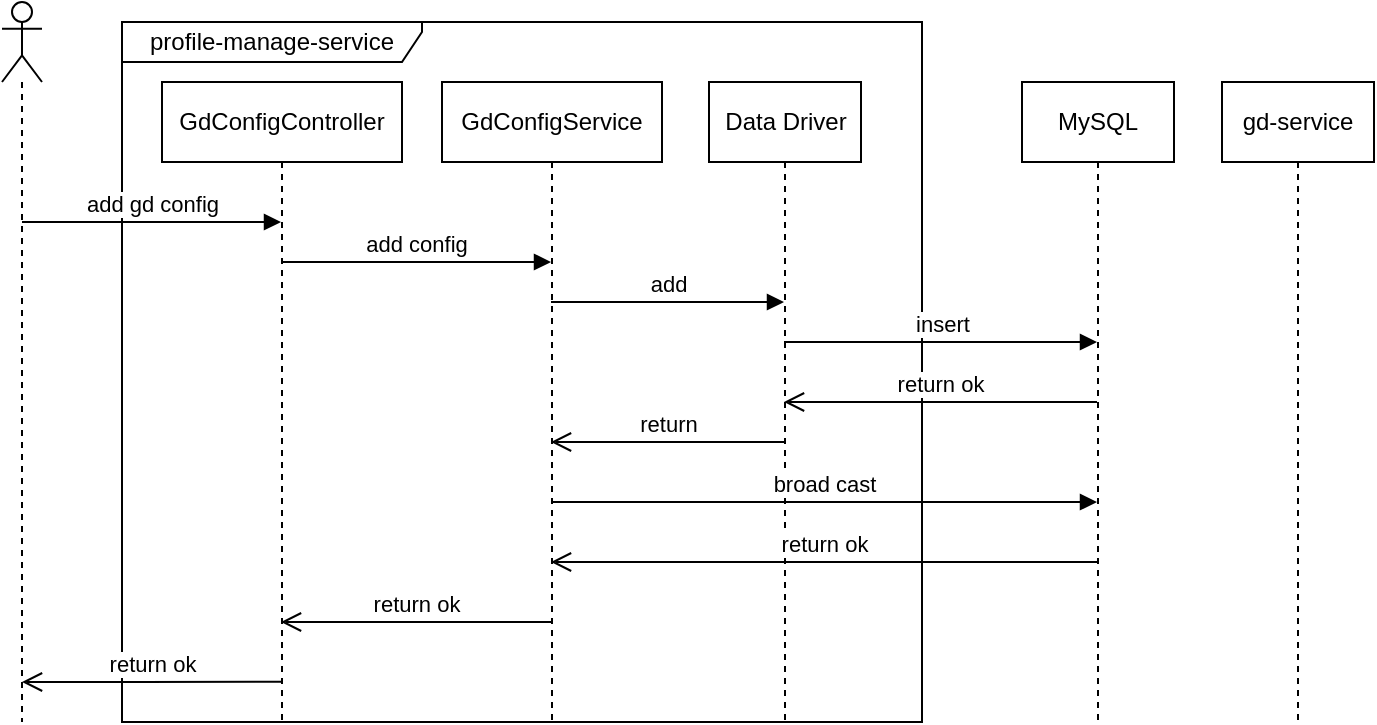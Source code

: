 <mxfile version="13.7.6" type="github">
  <diagram id="lnrqaQ34fG8TvafngoyJ" name="Page-1">
    <mxGraphModel dx="1426" dy="825" grid="1" gridSize="10" guides="1" tooltips="1" connect="1" arrows="1" fold="1" page="1" pageScale="1" pageWidth="827" pageHeight="1169" math="0" shadow="0">
      <root>
        <mxCell id="0" />
        <mxCell id="1" parent="0" />
        <mxCell id="NIoaJKaVrZVFkmfnVety-15" value="profile-manage-service" style="shape=umlFrame;whiteSpace=wrap;html=1;width=150;height=20;" vertex="1" parent="1">
          <mxGeometry x="120" y="250" width="400" height="350" as="geometry" />
        </mxCell>
        <mxCell id="NIoaJKaVrZVFkmfnVety-16" value="" style="shape=umlLifeline;participant=umlActor;perimeter=lifelinePerimeter;whiteSpace=wrap;html=1;container=1;collapsible=0;recursiveResize=0;verticalAlign=top;spacingTop=36;outlineConnect=0;" vertex="1" parent="1">
          <mxGeometry x="60" y="240" width="20" height="360" as="geometry" />
        </mxCell>
        <mxCell id="NIoaJKaVrZVFkmfnVety-17" value="GdConfigController" style="shape=umlLifeline;perimeter=lifelinePerimeter;whiteSpace=wrap;html=1;container=1;collapsible=0;recursiveResize=0;outlineConnect=0;" vertex="1" parent="1">
          <mxGeometry x="140" y="280" width="120" height="320" as="geometry" />
        </mxCell>
        <mxCell id="NIoaJKaVrZVFkmfnVety-21" value="add gd config" style="html=1;verticalAlign=bottom;endArrow=block;" edge="1" parent="1" source="NIoaJKaVrZVFkmfnVety-16">
          <mxGeometry width="80" relative="1" as="geometry">
            <mxPoint x="49.5" y="350" as="sourcePoint" />
            <mxPoint x="199.5" y="350" as="targetPoint" />
            <Array as="points">
              <mxPoint x="80" y="350" />
            </Array>
          </mxGeometry>
        </mxCell>
        <mxCell id="NIoaJKaVrZVFkmfnVety-24" value="GdConfigService" style="shape=umlLifeline;perimeter=lifelinePerimeter;whiteSpace=wrap;html=1;container=1;collapsible=0;recursiveResize=0;outlineConnect=0;" vertex="1" parent="1">
          <mxGeometry x="280" y="280" width="110" height="320" as="geometry" />
        </mxCell>
        <mxCell id="NIoaJKaVrZVFkmfnVety-25" value="Data Driver" style="shape=umlLifeline;perimeter=lifelinePerimeter;whiteSpace=wrap;html=1;container=1;collapsible=0;recursiveResize=0;outlineConnect=0;" vertex="1" parent="1">
          <mxGeometry x="413.5" y="280" width="76" height="320" as="geometry" />
        </mxCell>
        <mxCell id="NIoaJKaVrZVFkmfnVety-27" value="add config" style="html=1;verticalAlign=bottom;endArrow=block;" edge="1" parent="1">
          <mxGeometry width="80" relative="1" as="geometry">
            <mxPoint x="199.5" y="370" as="sourcePoint" />
            <mxPoint x="334.5" y="370" as="targetPoint" />
            <Array as="points">
              <mxPoint x="260" y="370" />
            </Array>
          </mxGeometry>
        </mxCell>
        <mxCell id="NIoaJKaVrZVFkmfnVety-28" value="add" style="html=1;verticalAlign=bottom;endArrow=block;" edge="1" parent="1">
          <mxGeometry width="80" relative="1" as="geometry">
            <mxPoint x="334.5" y="390" as="sourcePoint" />
            <mxPoint x="451" y="390" as="targetPoint" />
            <Array as="points">
              <mxPoint x="390" y="390" />
            </Array>
          </mxGeometry>
        </mxCell>
        <mxCell id="NIoaJKaVrZVFkmfnVety-29" value="MySQL" style="shape=umlLifeline;perimeter=lifelinePerimeter;whiteSpace=wrap;html=1;container=1;collapsible=0;recursiveResize=0;outlineConnect=0;" vertex="1" parent="1">
          <mxGeometry x="570" y="280" width="76" height="320" as="geometry" />
        </mxCell>
        <mxCell id="NIoaJKaVrZVFkmfnVety-30" value="insert" style="html=1;verticalAlign=bottom;endArrow=block;" edge="1" parent="1" target="NIoaJKaVrZVFkmfnVety-29">
          <mxGeometry width="80" relative="1" as="geometry">
            <mxPoint x="451" y="410" as="sourcePoint" />
            <mxPoint x="717.5" y="410" as="targetPoint" />
            <Array as="points">
              <mxPoint x="580" y="410" />
            </Array>
          </mxGeometry>
        </mxCell>
        <mxCell id="NIoaJKaVrZVFkmfnVety-31" value="return ok" style="html=1;verticalAlign=bottom;endArrow=open;endSize=8;" edge="1" parent="1" source="NIoaJKaVrZVFkmfnVety-29">
          <mxGeometry relative="1" as="geometry">
            <mxPoint x="717.5" y="440" as="sourcePoint" />
            <mxPoint x="451" y="440" as="targetPoint" />
          </mxGeometry>
        </mxCell>
        <mxCell id="NIoaJKaVrZVFkmfnVety-32" value="return" style="html=1;verticalAlign=bottom;endArrow=open;endSize=8;" edge="1" parent="1">
          <mxGeometry relative="1" as="geometry">
            <mxPoint x="451" y="460" as="sourcePoint" />
            <mxPoint x="334.5" y="460" as="targetPoint" />
            <Array as="points">
              <mxPoint x="390" y="460" />
            </Array>
          </mxGeometry>
        </mxCell>
        <mxCell id="NIoaJKaVrZVFkmfnVety-33" value="gd-service" style="shape=umlLifeline;perimeter=lifelinePerimeter;whiteSpace=wrap;html=1;container=1;collapsible=0;recursiveResize=0;outlineConnect=0;" vertex="1" parent="1">
          <mxGeometry x="670" y="280" width="76" height="320" as="geometry" />
        </mxCell>
        <mxCell id="NIoaJKaVrZVFkmfnVety-34" value="broad cast" style="html=1;verticalAlign=bottom;endArrow=block;" edge="1" parent="1" target="NIoaJKaVrZVFkmfnVety-29">
          <mxGeometry width="80" relative="1" as="geometry">
            <mxPoint x="334.5" y="490" as="sourcePoint" />
            <mxPoint x="817.5" y="490" as="targetPoint" />
            <Array as="points">
              <mxPoint x="590" y="490" />
            </Array>
          </mxGeometry>
        </mxCell>
        <mxCell id="NIoaJKaVrZVFkmfnVety-35" value="return ok" style="html=1;verticalAlign=bottom;endArrow=open;endSize=8;" edge="1" parent="1" source="NIoaJKaVrZVFkmfnVety-29">
          <mxGeometry relative="1" as="geometry">
            <mxPoint x="817.5" y="520" as="sourcePoint" />
            <mxPoint x="334.5" y="520" as="targetPoint" />
            <Array as="points">
              <mxPoint x="580" y="520" />
            </Array>
          </mxGeometry>
        </mxCell>
        <mxCell id="NIoaJKaVrZVFkmfnVety-36" value="return ok" style="html=1;verticalAlign=bottom;endArrow=open;endSize=8;" edge="1" parent="1">
          <mxGeometry relative="1" as="geometry">
            <mxPoint x="334.5" y="550" as="sourcePoint" />
            <mxPoint x="199.5" y="550" as="targetPoint" />
            <Array as="points">
              <mxPoint x="260" y="550" />
            </Array>
          </mxGeometry>
        </mxCell>
        <mxCell id="NIoaJKaVrZVFkmfnVety-37" value="return ok" style="html=1;verticalAlign=bottom;endArrow=open;endSize=8;exitX=0.5;exitY=0.833;exitDx=0;exitDy=0;exitPerimeter=0;" edge="1" parent="1" target="NIoaJKaVrZVFkmfnVety-16">
          <mxGeometry relative="1" as="geometry">
            <mxPoint x="200" y="579.9" as="sourcePoint" />
            <mxPoint x="70" y="580" as="targetPoint" />
            <Array as="points">
              <mxPoint x="120.5" y="580" />
            </Array>
          </mxGeometry>
        </mxCell>
      </root>
    </mxGraphModel>
  </diagram>
</mxfile>
